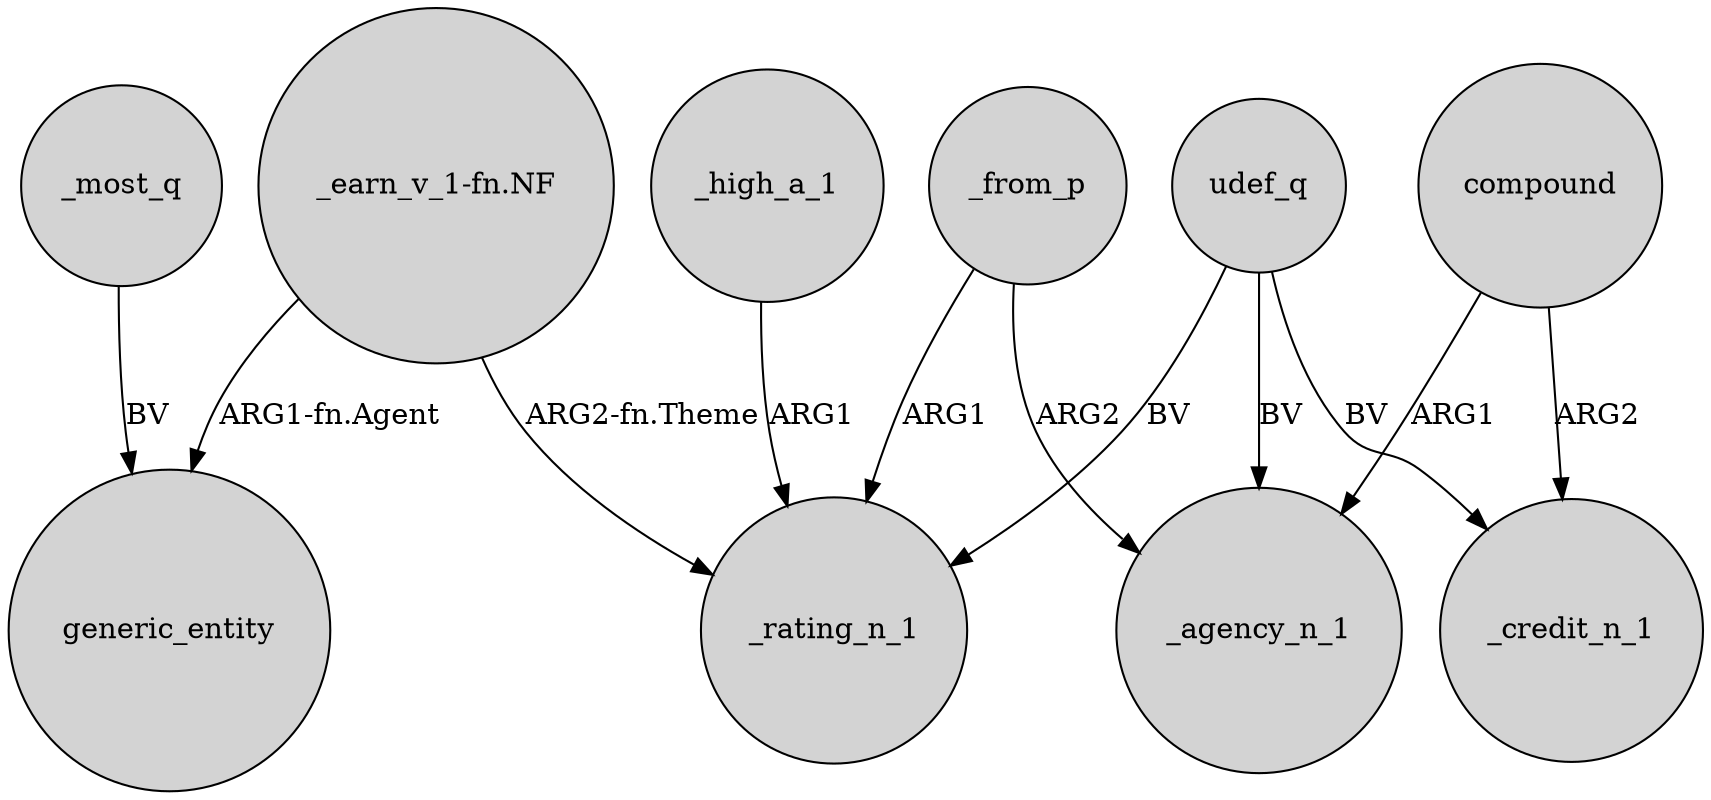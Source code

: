 digraph {
	node [shape=circle style=filled]
	_from_p -> _rating_n_1 [label=ARG1]
	compound -> _agency_n_1 [label=ARG1]
	"_earn_v_1-fn.NF" -> generic_entity [label="ARG1-fn.Agent"]
	_high_a_1 -> _rating_n_1 [label=ARG1]
	udef_q -> _rating_n_1 [label=BV]
	udef_q -> _credit_n_1 [label=BV]
	compound -> _credit_n_1 [label=ARG2]
	"_earn_v_1-fn.NF" -> _rating_n_1 [label="ARG2-fn.Theme"]
	_most_q -> generic_entity [label=BV]
	udef_q -> _agency_n_1 [label=BV]
	_from_p -> _agency_n_1 [label=ARG2]
}
